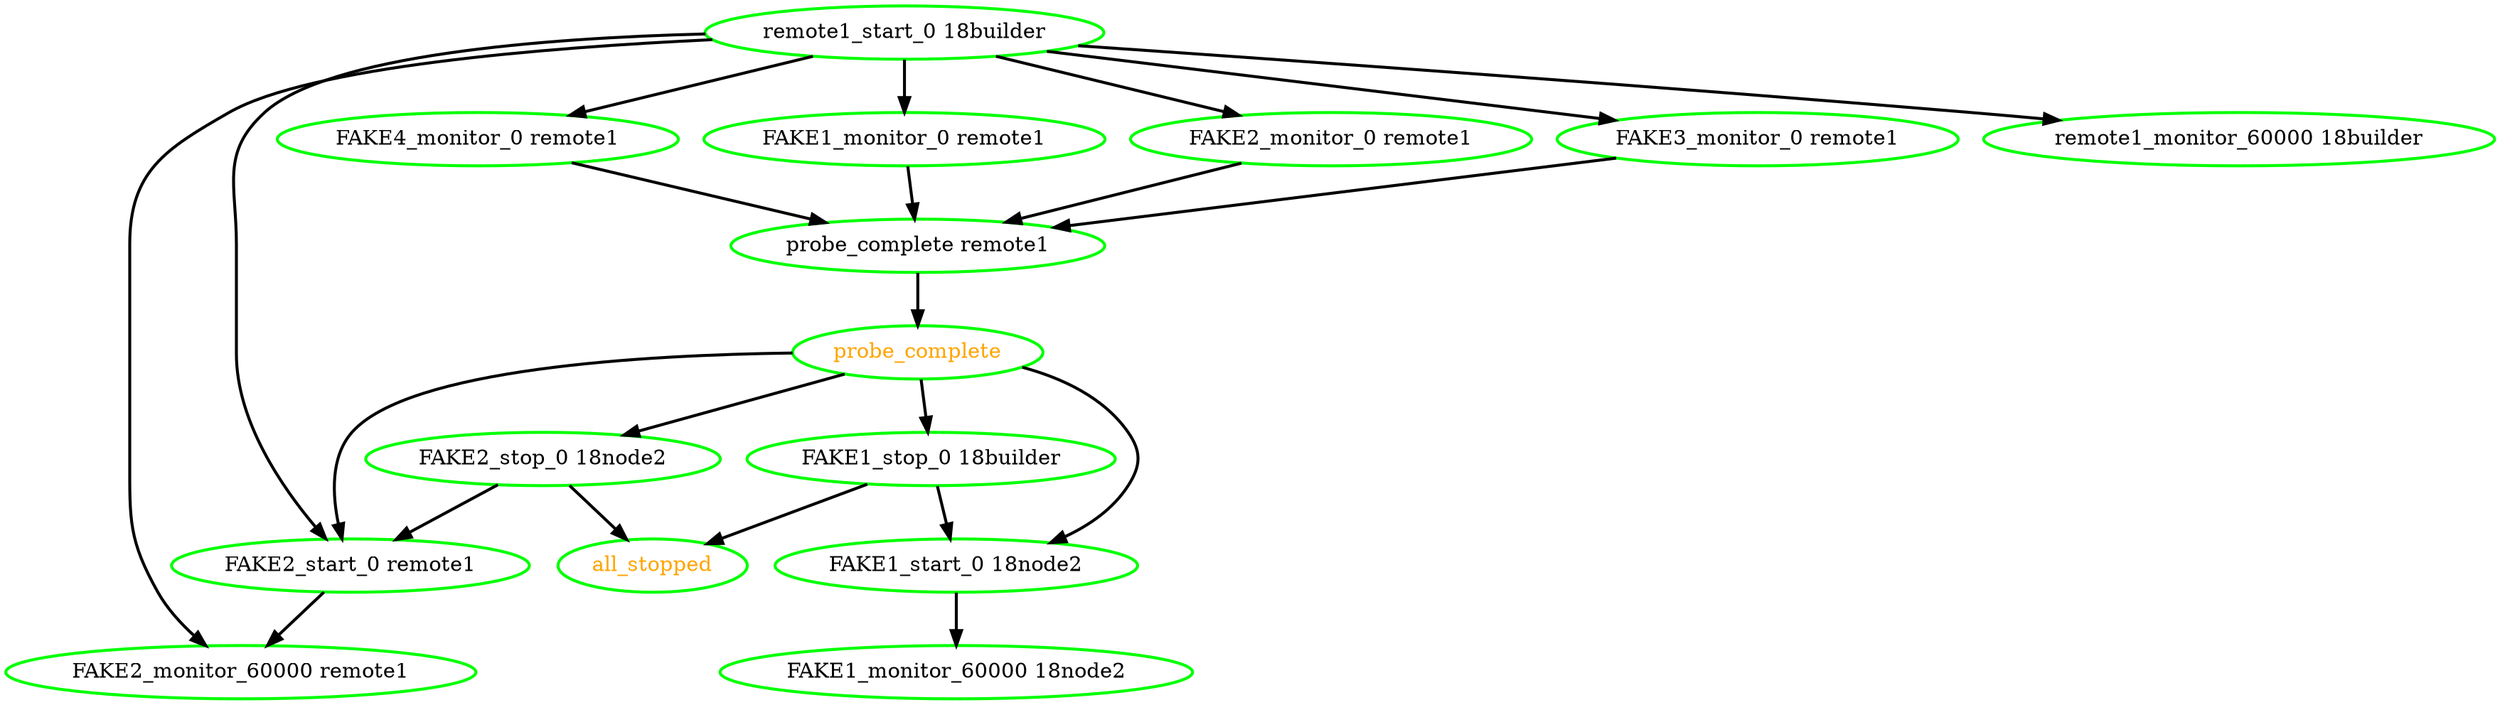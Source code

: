  digraph "g" {
"FAKE1_monitor_0 remote1" -> "probe_complete remote1" [ style = bold]
"FAKE1_monitor_0 remote1" [ style=bold color="green" fontcolor="black"]
"FAKE1_monitor_60000 18node2" [ style=bold color="green" fontcolor="black"]
"FAKE1_start_0 18node2" -> "FAKE1_monitor_60000 18node2" [ style = bold]
"FAKE1_start_0 18node2" [ style=bold color="green" fontcolor="black"]
"FAKE1_stop_0 18builder" -> "FAKE1_start_0 18node2" [ style = bold]
"FAKE1_stop_0 18builder" -> "all_stopped" [ style = bold]
"FAKE1_stop_0 18builder" [ style=bold color="green" fontcolor="black"]
"FAKE2_monitor_0 remote1" -> "probe_complete remote1" [ style = bold]
"FAKE2_monitor_0 remote1" [ style=bold color="green" fontcolor="black"]
"FAKE2_monitor_60000 remote1" [ style=bold color="green" fontcolor="black"]
"FAKE2_start_0 remote1" -> "FAKE2_monitor_60000 remote1" [ style = bold]
"FAKE2_start_0 remote1" [ style=bold color="green" fontcolor="black"]
"FAKE2_stop_0 18node2" -> "FAKE2_start_0 remote1" [ style = bold]
"FAKE2_stop_0 18node2" -> "all_stopped" [ style = bold]
"FAKE2_stop_0 18node2" [ style=bold color="green" fontcolor="black"]
"FAKE3_monitor_0 remote1" -> "probe_complete remote1" [ style = bold]
"FAKE3_monitor_0 remote1" [ style=bold color="green" fontcolor="black"]
"FAKE4_monitor_0 remote1" -> "probe_complete remote1" [ style = bold]
"FAKE4_monitor_0 remote1" [ style=bold color="green" fontcolor="black"]
"all_stopped" [ style=bold color="green" fontcolor="orange"]
"probe_complete remote1" -> "probe_complete" [ style = bold]
"probe_complete remote1" [ style=bold color="green" fontcolor="black"]
"probe_complete" -> "FAKE1_start_0 18node2" [ style = bold]
"probe_complete" -> "FAKE1_stop_0 18builder" [ style = bold]
"probe_complete" -> "FAKE2_start_0 remote1" [ style = bold]
"probe_complete" -> "FAKE2_stop_0 18node2" [ style = bold]
"probe_complete" [ style=bold color="green" fontcolor="orange"]
"remote1_monitor_60000 18builder" [ style=bold color="green" fontcolor="black"]
"remote1_start_0 18builder" -> "FAKE1_monitor_0 remote1" [ style = bold]
"remote1_start_0 18builder" -> "FAKE2_monitor_0 remote1" [ style = bold]
"remote1_start_0 18builder" -> "FAKE2_monitor_60000 remote1" [ style = bold]
"remote1_start_0 18builder" -> "FAKE2_start_0 remote1" [ style = bold]
"remote1_start_0 18builder" -> "FAKE3_monitor_0 remote1" [ style = bold]
"remote1_start_0 18builder" -> "FAKE4_monitor_0 remote1" [ style = bold]
"remote1_start_0 18builder" -> "remote1_monitor_60000 18builder" [ style = bold]
"remote1_start_0 18builder" [ style=bold color="green" fontcolor="black"]
}

